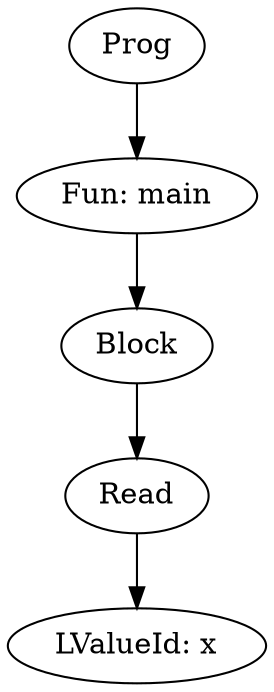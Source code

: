 digraph AST {
"Prog971848845" [label="Prog"];
"Fun1521118594" [label="Fun: main"];
"Prog971848845" -> "Fun1521118594";
"CmdBlock1940030785" [label="Block"];
"Fun1521118594" -> "CmdBlock1940030785";
"CmdRead1869997857" [label="Read"];
"CmdBlock1940030785" -> "CmdRead1869997857";
"LValueId1763847188" [label="LValueId: x"];
"CmdRead1869997857" -> "LValueId1763847188";
}
